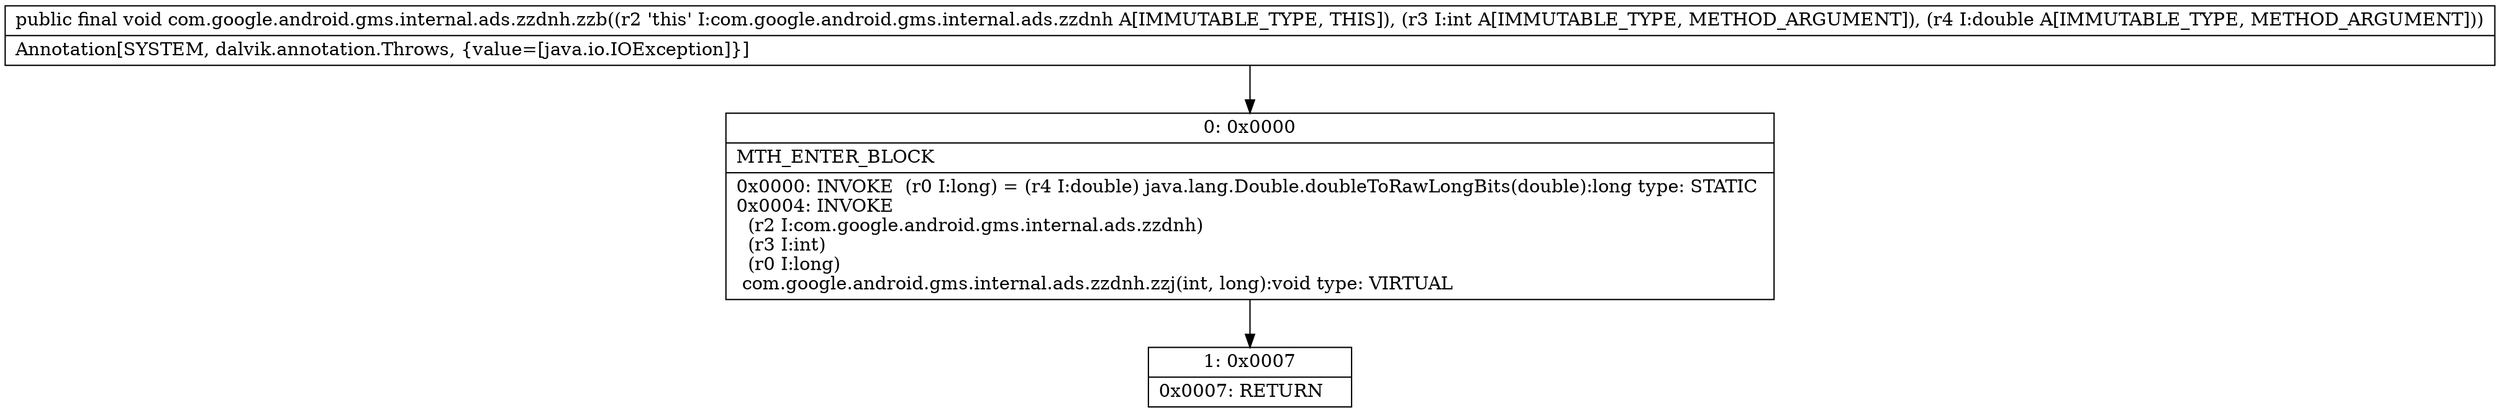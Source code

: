 digraph "CFG forcom.google.android.gms.internal.ads.zzdnh.zzb(ID)V" {
Node_0 [shape=record,label="{0\:\ 0x0000|MTH_ENTER_BLOCK\l|0x0000: INVOKE  (r0 I:long) = (r4 I:double) java.lang.Double.doubleToRawLongBits(double):long type: STATIC \l0x0004: INVOKE  \l  (r2 I:com.google.android.gms.internal.ads.zzdnh)\l  (r3 I:int)\l  (r0 I:long)\l com.google.android.gms.internal.ads.zzdnh.zzj(int, long):void type: VIRTUAL \l}"];
Node_1 [shape=record,label="{1\:\ 0x0007|0x0007: RETURN   \l}"];
MethodNode[shape=record,label="{public final void com.google.android.gms.internal.ads.zzdnh.zzb((r2 'this' I:com.google.android.gms.internal.ads.zzdnh A[IMMUTABLE_TYPE, THIS]), (r3 I:int A[IMMUTABLE_TYPE, METHOD_ARGUMENT]), (r4 I:double A[IMMUTABLE_TYPE, METHOD_ARGUMENT]))  | Annotation[SYSTEM, dalvik.annotation.Throws, \{value=[java.io.IOException]\}]\l}"];
MethodNode -> Node_0;
Node_0 -> Node_1;
}


